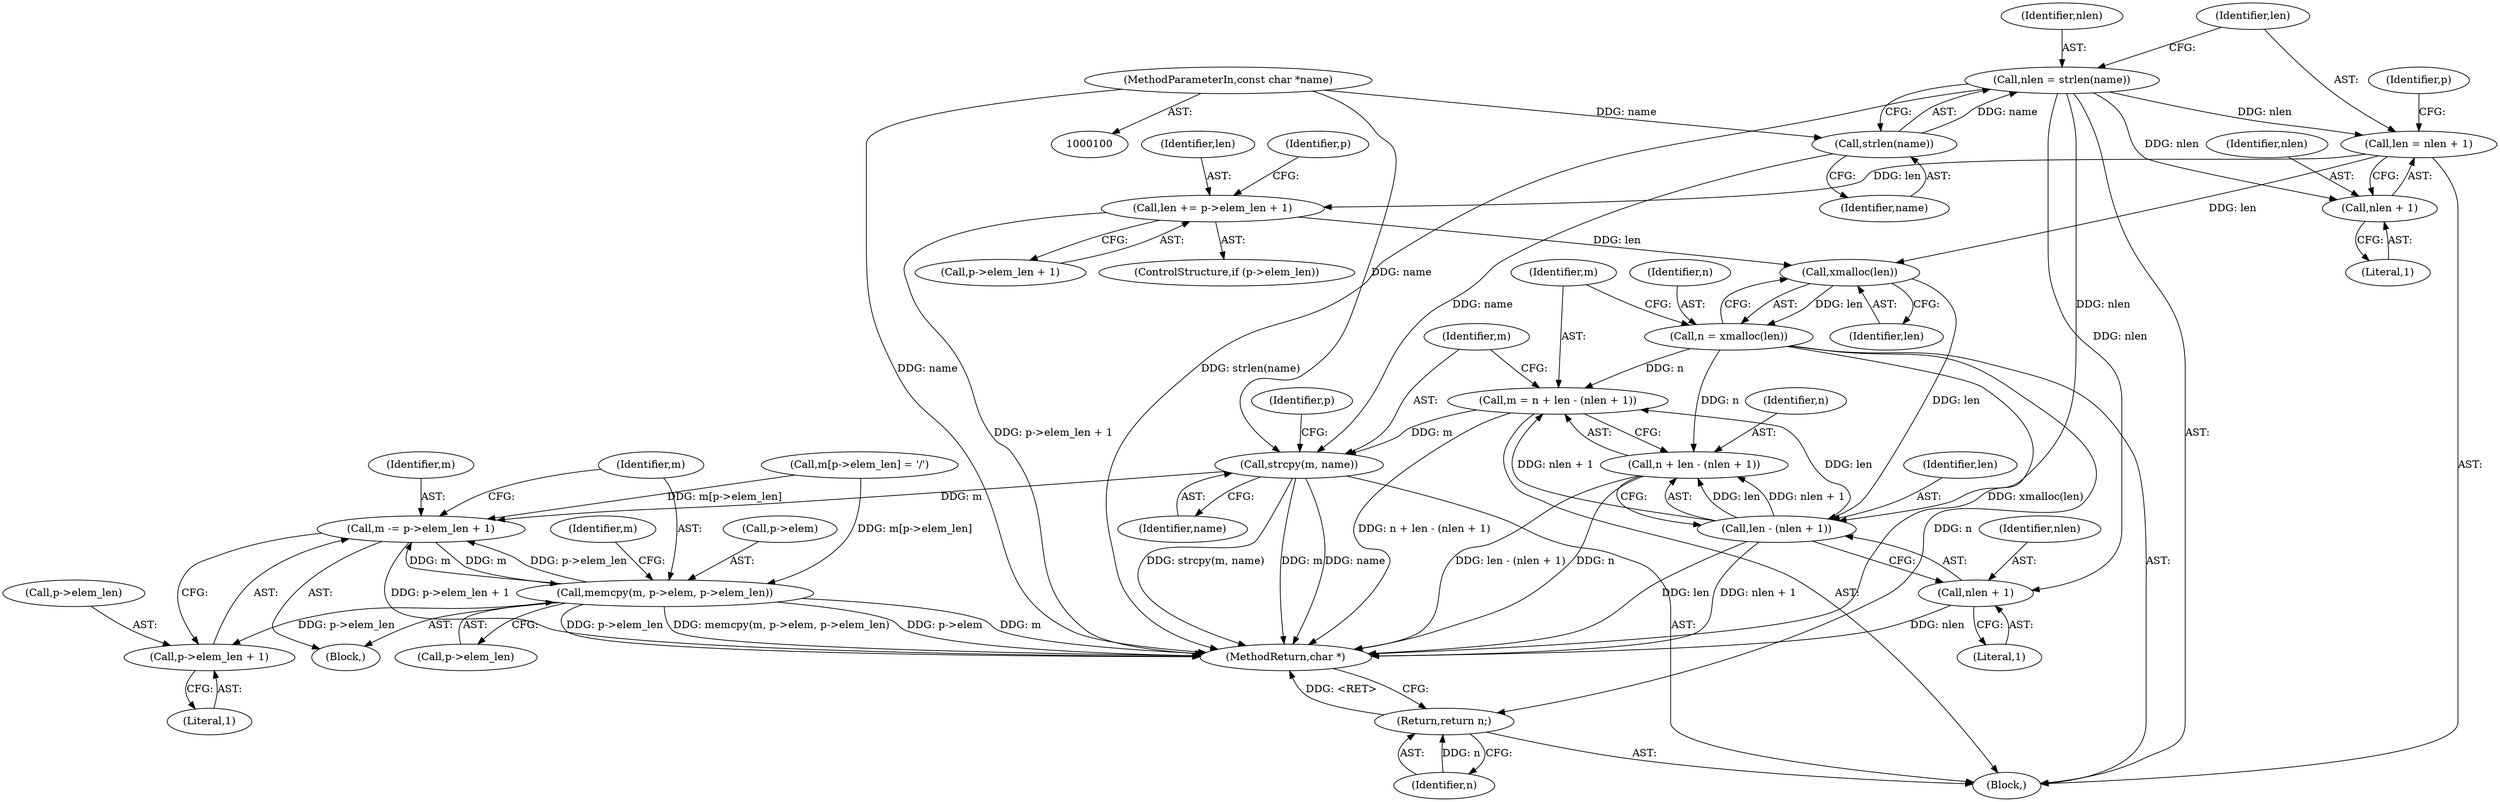 digraph "1_git_34fa79a6cde56d6d428ab0d3160cb094ebad3305_0@API" {
"1000108" [label="(Call,nlen = strlen(name))"];
"1000110" [label="(Call,strlen(name))"];
"1000102" [label="(MethodParameterIn,const char *name)"];
"1000113" [label="(Call,len = nlen + 1)"];
"1000133" [label="(Call,len += p->elem_len + 1)"];
"1000142" [label="(Call,xmalloc(len))"];
"1000140" [label="(Call,n = xmalloc(len))"];
"1000144" [label="(Call,m = n + len - (nlen + 1))"];
"1000153" [label="(Call,strcpy(m, name))"];
"1000172" [label="(Call,m -= p->elem_len + 1)"];
"1000179" [label="(Call,memcpy(m, p->elem, p->elem_len))"];
"1000174" [label="(Call,p->elem_len + 1)"];
"1000146" [label="(Call,n + len - (nlen + 1))"];
"1000194" [label="(Return,return n;)"];
"1000148" [label="(Call,len - (nlen + 1))"];
"1000115" [label="(Call,nlen + 1)"];
"1000150" [label="(Call,nlen + 1)"];
"1000149" [label="(Identifier,len)"];
"1000155" [label="(Identifier,name)"];
"1000153" [label="(Call,strcpy(m, name))"];
"1000141" [label="(Identifier,n)"];
"1000180" [label="(Identifier,m)"];
"1000195" [label="(Identifier,n)"];
"1000175" [label="(Call,p->elem_len)"];
"1000194" [label="(Return,return n;)"];
"1000173" [label="(Identifier,m)"];
"1000146" [label="(Call,n + len - (nlen + 1))"];
"1000150" [label="(Call,nlen + 1)"];
"1000144" [label="(Call,m = n + len - (nlen + 1))"];
"1000179" [label="(Call,memcpy(m, p->elem, p->elem_len))"];
"1000114" [label="(Identifier,len)"];
"1000145" [label="(Identifier,m)"];
"1000158" [label="(Identifier,p)"];
"1000152" [label="(Literal,1)"];
"1000189" [label="(Identifier,m)"];
"1000154" [label="(Identifier,m)"];
"1000181" [label="(Call,p->elem)"];
"1000151" [label="(Identifier,nlen)"];
"1000129" [label="(ControlStructure,if (p->elem_len))"];
"1000174" [label="(Call,p->elem_len + 1)"];
"1000103" [label="(Block,)"];
"1000109" [label="(Identifier,nlen)"];
"1000110" [label="(Call,strlen(name))"];
"1000187" [label="(Call,m[p->elem_len] = '/')"];
"1000124" [label="(Identifier,p)"];
"1000148" [label="(Call,len - (nlen + 1))"];
"1000184" [label="(Call,p->elem_len)"];
"1000113" [label="(Call,len = nlen + 1)"];
"1000147" [label="(Identifier,n)"];
"1000178" [label="(Literal,1)"];
"1000142" [label="(Call,xmalloc(len))"];
"1000117" [label="(Literal,1)"];
"1000120" [label="(Identifier,p)"];
"1000108" [label="(Call,nlen = strlen(name))"];
"1000140" [label="(Call,n = xmalloc(len))"];
"1000134" [label="(Identifier,len)"];
"1000115" [label="(Call,nlen + 1)"];
"1000143" [label="(Identifier,len)"];
"1000116" [label="(Identifier,nlen)"];
"1000133" [label="(Call,len += p->elem_len + 1)"];
"1000102" [label="(MethodParameterIn,const char *name)"];
"1000171" [label="(Block,)"];
"1000111" [label="(Identifier,name)"];
"1000172" [label="(Call,m -= p->elem_len + 1)"];
"1000135" [label="(Call,p->elem_len + 1)"];
"1000196" [label="(MethodReturn,char *)"];
"1000108" -> "1000103"  [label="AST: "];
"1000108" -> "1000110"  [label="CFG: "];
"1000109" -> "1000108"  [label="AST: "];
"1000110" -> "1000108"  [label="AST: "];
"1000114" -> "1000108"  [label="CFG: "];
"1000108" -> "1000196"  [label="DDG: strlen(name)"];
"1000110" -> "1000108"  [label="DDG: name"];
"1000108" -> "1000113"  [label="DDG: nlen"];
"1000108" -> "1000115"  [label="DDG: nlen"];
"1000108" -> "1000148"  [label="DDG: nlen"];
"1000108" -> "1000150"  [label="DDG: nlen"];
"1000110" -> "1000111"  [label="CFG: "];
"1000111" -> "1000110"  [label="AST: "];
"1000102" -> "1000110"  [label="DDG: name"];
"1000110" -> "1000153"  [label="DDG: name"];
"1000102" -> "1000100"  [label="AST: "];
"1000102" -> "1000196"  [label="DDG: name"];
"1000102" -> "1000153"  [label="DDG: name"];
"1000113" -> "1000103"  [label="AST: "];
"1000113" -> "1000115"  [label="CFG: "];
"1000114" -> "1000113"  [label="AST: "];
"1000115" -> "1000113"  [label="AST: "];
"1000120" -> "1000113"  [label="CFG: "];
"1000113" -> "1000133"  [label="DDG: len"];
"1000113" -> "1000142"  [label="DDG: len"];
"1000133" -> "1000129"  [label="AST: "];
"1000133" -> "1000135"  [label="CFG: "];
"1000134" -> "1000133"  [label="AST: "];
"1000135" -> "1000133"  [label="AST: "];
"1000124" -> "1000133"  [label="CFG: "];
"1000133" -> "1000196"  [label="DDG: p->elem_len + 1"];
"1000133" -> "1000142"  [label="DDG: len"];
"1000142" -> "1000140"  [label="AST: "];
"1000142" -> "1000143"  [label="CFG: "];
"1000143" -> "1000142"  [label="AST: "];
"1000140" -> "1000142"  [label="CFG: "];
"1000142" -> "1000140"  [label="DDG: len"];
"1000142" -> "1000148"  [label="DDG: len"];
"1000140" -> "1000103"  [label="AST: "];
"1000141" -> "1000140"  [label="AST: "];
"1000145" -> "1000140"  [label="CFG: "];
"1000140" -> "1000196"  [label="DDG: xmalloc(len)"];
"1000140" -> "1000144"  [label="DDG: n"];
"1000140" -> "1000146"  [label="DDG: n"];
"1000140" -> "1000194"  [label="DDG: n"];
"1000144" -> "1000103"  [label="AST: "];
"1000144" -> "1000146"  [label="CFG: "];
"1000145" -> "1000144"  [label="AST: "];
"1000146" -> "1000144"  [label="AST: "];
"1000154" -> "1000144"  [label="CFG: "];
"1000144" -> "1000196"  [label="DDG: n + len - (nlen + 1)"];
"1000148" -> "1000144"  [label="DDG: len"];
"1000148" -> "1000144"  [label="DDG: nlen + 1"];
"1000144" -> "1000153"  [label="DDG: m"];
"1000153" -> "1000103"  [label="AST: "];
"1000153" -> "1000155"  [label="CFG: "];
"1000154" -> "1000153"  [label="AST: "];
"1000155" -> "1000153"  [label="AST: "];
"1000158" -> "1000153"  [label="CFG: "];
"1000153" -> "1000196"  [label="DDG: strcpy(m, name)"];
"1000153" -> "1000196"  [label="DDG: m"];
"1000153" -> "1000196"  [label="DDG: name"];
"1000153" -> "1000172"  [label="DDG: m"];
"1000172" -> "1000171"  [label="AST: "];
"1000172" -> "1000174"  [label="CFG: "];
"1000173" -> "1000172"  [label="AST: "];
"1000174" -> "1000172"  [label="AST: "];
"1000180" -> "1000172"  [label="CFG: "];
"1000172" -> "1000196"  [label="DDG: p->elem_len + 1"];
"1000179" -> "1000172"  [label="DDG: p->elem_len"];
"1000179" -> "1000172"  [label="DDG: m"];
"1000187" -> "1000172"  [label="DDG: m[p->elem_len]"];
"1000172" -> "1000179"  [label="DDG: m"];
"1000179" -> "1000171"  [label="AST: "];
"1000179" -> "1000184"  [label="CFG: "];
"1000180" -> "1000179"  [label="AST: "];
"1000181" -> "1000179"  [label="AST: "];
"1000184" -> "1000179"  [label="AST: "];
"1000189" -> "1000179"  [label="CFG: "];
"1000179" -> "1000196"  [label="DDG: memcpy(m, p->elem, p->elem_len)"];
"1000179" -> "1000196"  [label="DDG: p->elem"];
"1000179" -> "1000196"  [label="DDG: m"];
"1000179" -> "1000196"  [label="DDG: p->elem_len"];
"1000179" -> "1000174"  [label="DDG: p->elem_len"];
"1000187" -> "1000179"  [label="DDG: m[p->elem_len]"];
"1000174" -> "1000178"  [label="CFG: "];
"1000175" -> "1000174"  [label="AST: "];
"1000178" -> "1000174"  [label="AST: "];
"1000146" -> "1000148"  [label="CFG: "];
"1000147" -> "1000146"  [label="AST: "];
"1000148" -> "1000146"  [label="AST: "];
"1000146" -> "1000196"  [label="DDG: len - (nlen + 1)"];
"1000146" -> "1000196"  [label="DDG: n"];
"1000148" -> "1000146"  [label="DDG: len"];
"1000148" -> "1000146"  [label="DDG: nlen + 1"];
"1000194" -> "1000103"  [label="AST: "];
"1000194" -> "1000195"  [label="CFG: "];
"1000195" -> "1000194"  [label="AST: "];
"1000196" -> "1000194"  [label="CFG: "];
"1000194" -> "1000196"  [label="DDG: <RET>"];
"1000195" -> "1000194"  [label="DDG: n"];
"1000148" -> "1000150"  [label="CFG: "];
"1000149" -> "1000148"  [label="AST: "];
"1000150" -> "1000148"  [label="AST: "];
"1000148" -> "1000196"  [label="DDG: nlen + 1"];
"1000148" -> "1000196"  [label="DDG: len"];
"1000115" -> "1000117"  [label="CFG: "];
"1000116" -> "1000115"  [label="AST: "];
"1000117" -> "1000115"  [label="AST: "];
"1000150" -> "1000152"  [label="CFG: "];
"1000151" -> "1000150"  [label="AST: "];
"1000152" -> "1000150"  [label="AST: "];
"1000150" -> "1000196"  [label="DDG: nlen"];
}
